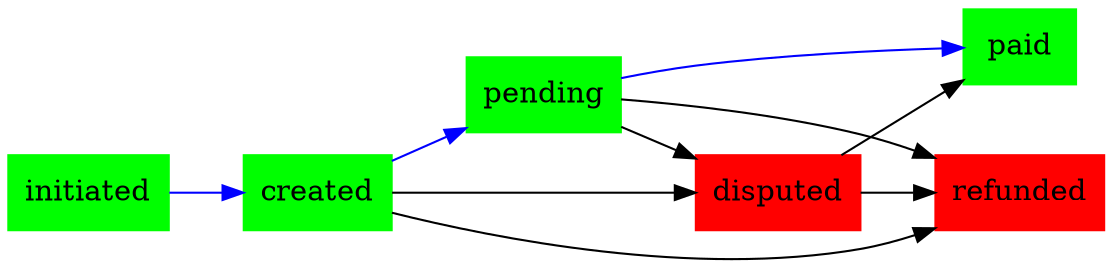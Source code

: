 digraph {
    node [shape = record;];
    
    rankdir = LR;
    
    
    
    # Happy path
    subgraph happy_path {
        node [color = green; style = filled;];
        initiated -> created -> pending -> paid [color = blue;];
    }
    
    subgraph errors {
        node [color = red; style = filled;];
        disputed;
        refunded;
    }
    
    {created pending} -> disputed -> {refunded paid};
    {created pending} -> refunded;
}